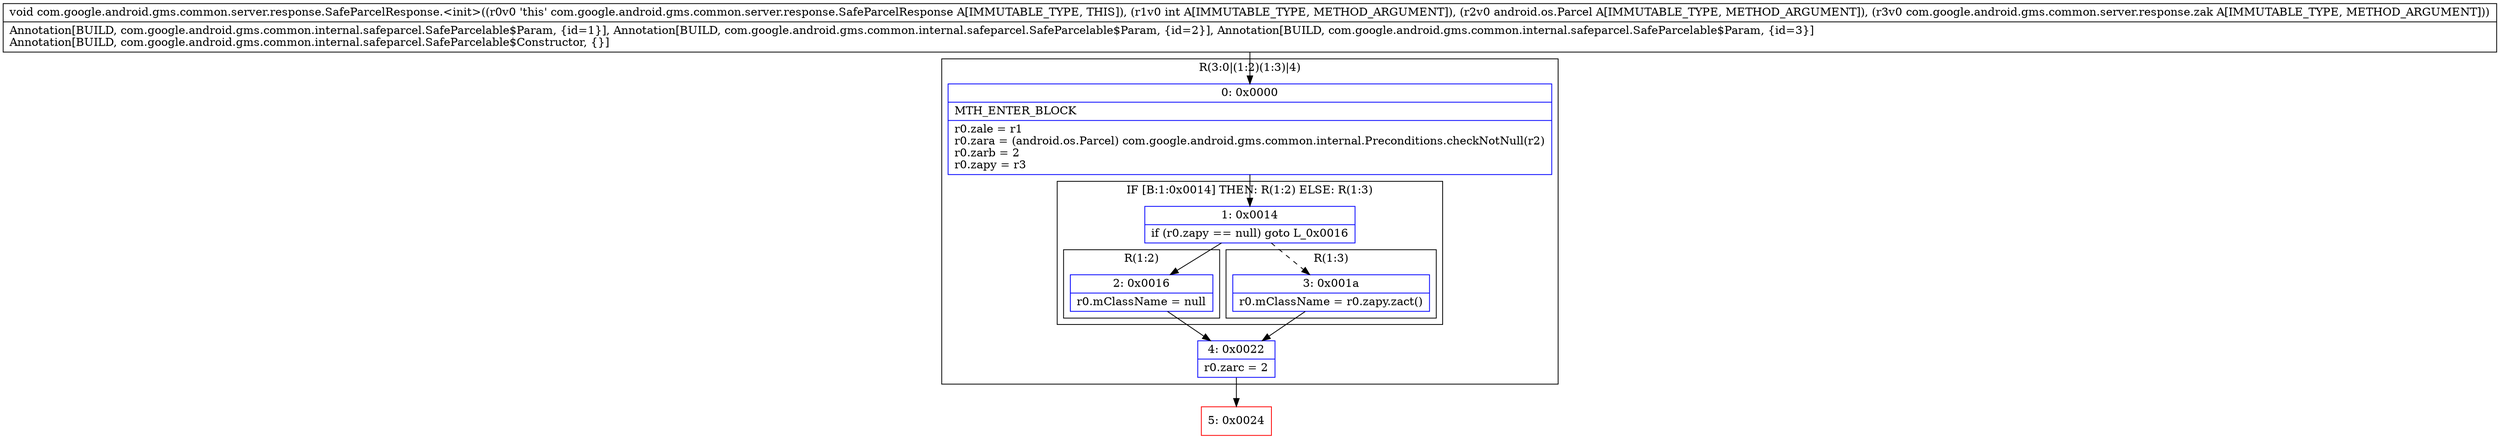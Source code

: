 digraph "CFG forcom.google.android.gms.common.server.response.SafeParcelResponse.\<init\>(ILandroid\/os\/Parcel;Lcom\/google\/android\/gms\/common\/server\/response\/zak;)V" {
subgraph cluster_Region_1528738391 {
label = "R(3:0|(1:2)(1:3)|4)";
node [shape=record,color=blue];
Node_0 [shape=record,label="{0\:\ 0x0000|MTH_ENTER_BLOCK\l|r0.zale = r1\lr0.zara = (android.os.Parcel) com.google.android.gms.common.internal.Preconditions.checkNotNull(r2)\lr0.zarb = 2\lr0.zapy = r3\l}"];
subgraph cluster_IfRegion_400865240 {
label = "IF [B:1:0x0014] THEN: R(1:2) ELSE: R(1:3)";
node [shape=record,color=blue];
Node_1 [shape=record,label="{1\:\ 0x0014|if (r0.zapy == null) goto L_0x0016\l}"];
subgraph cluster_Region_2067822266 {
label = "R(1:2)";
node [shape=record,color=blue];
Node_2 [shape=record,label="{2\:\ 0x0016|r0.mClassName = null\l}"];
}
subgraph cluster_Region_2096620940 {
label = "R(1:3)";
node [shape=record,color=blue];
Node_3 [shape=record,label="{3\:\ 0x001a|r0.mClassName = r0.zapy.zact()\l}"];
}
}
Node_4 [shape=record,label="{4\:\ 0x0022|r0.zarc = 2\l}"];
}
Node_5 [shape=record,color=red,label="{5\:\ 0x0024}"];
MethodNode[shape=record,label="{void com.google.android.gms.common.server.response.SafeParcelResponse.\<init\>((r0v0 'this' com.google.android.gms.common.server.response.SafeParcelResponse A[IMMUTABLE_TYPE, THIS]), (r1v0 int A[IMMUTABLE_TYPE, METHOD_ARGUMENT]), (r2v0 android.os.Parcel A[IMMUTABLE_TYPE, METHOD_ARGUMENT]), (r3v0 com.google.android.gms.common.server.response.zak A[IMMUTABLE_TYPE, METHOD_ARGUMENT]))  | Annotation[BUILD, com.google.android.gms.common.internal.safeparcel.SafeParcelable$Param, \{id=1\}], Annotation[BUILD, com.google.android.gms.common.internal.safeparcel.SafeParcelable$Param, \{id=2\}], Annotation[BUILD, com.google.android.gms.common.internal.safeparcel.SafeParcelable$Param, \{id=3\}]\lAnnotation[BUILD, com.google.android.gms.common.internal.safeparcel.SafeParcelable$Constructor, \{\}]\l}"];
MethodNode -> Node_0;
Node_0 -> Node_1;
Node_1 -> Node_2;
Node_1 -> Node_3[style=dashed];
Node_2 -> Node_4;
Node_3 -> Node_4;
Node_4 -> Node_5;
}

